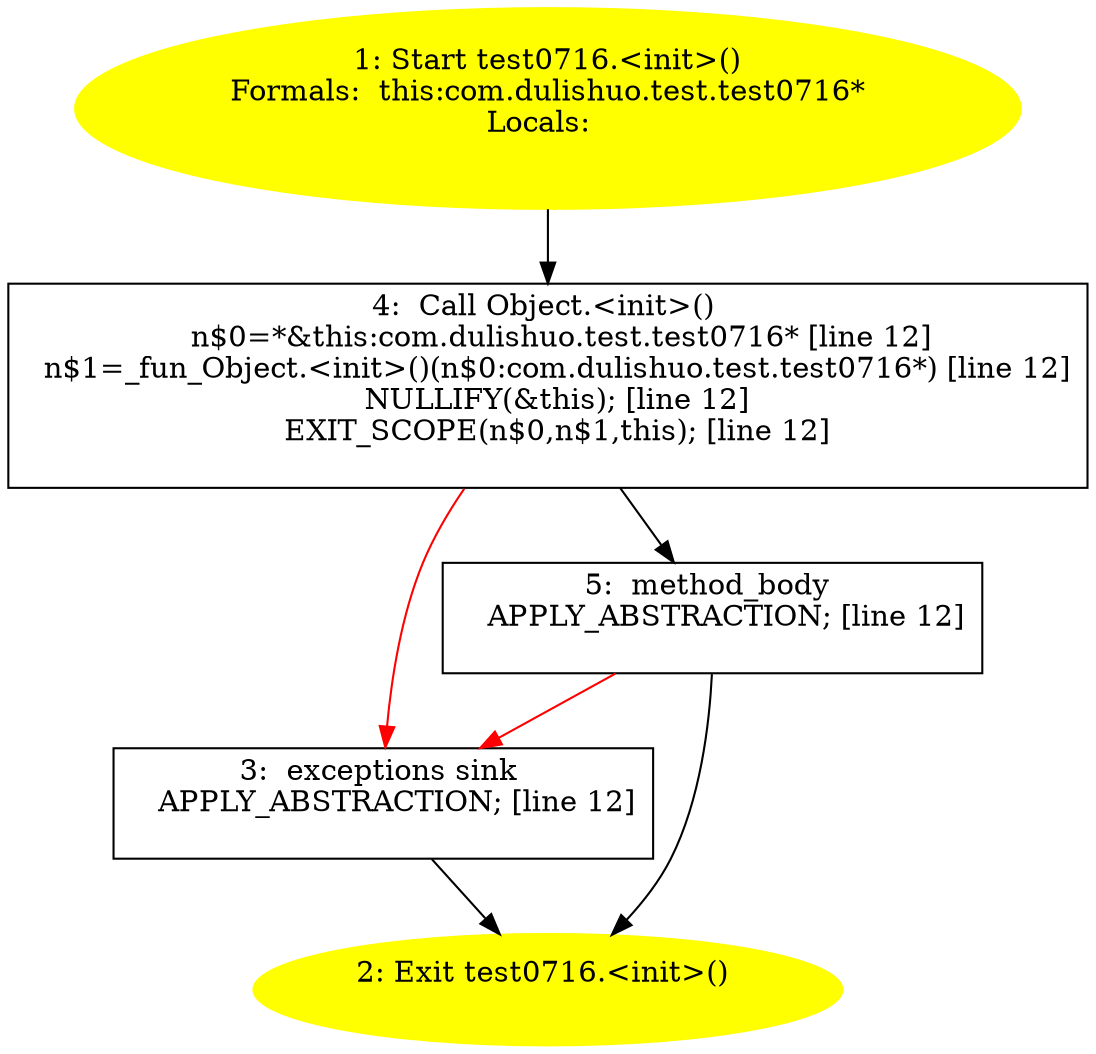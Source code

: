 /* @generated */
digraph cfg {
"com.dulishuo.test.test0716.<init>().39eef4f5931e3fe7b9aa511fcebca04d_1" [label="1: Start test0716.<init>()\nFormals:  this:com.dulishuo.test.test0716*\nLocals:  \n  " color=yellow style=filled]
	

	 "com.dulishuo.test.test0716.<init>().39eef4f5931e3fe7b9aa511fcebca04d_1" -> "com.dulishuo.test.test0716.<init>().39eef4f5931e3fe7b9aa511fcebca04d_4" ;
"com.dulishuo.test.test0716.<init>().39eef4f5931e3fe7b9aa511fcebca04d_2" [label="2: Exit test0716.<init>() \n  " color=yellow style=filled]
	

"com.dulishuo.test.test0716.<init>().39eef4f5931e3fe7b9aa511fcebca04d_3" [label="3:  exceptions sink \n   APPLY_ABSTRACTION; [line 12]\n " shape="box"]
	

	 "com.dulishuo.test.test0716.<init>().39eef4f5931e3fe7b9aa511fcebca04d_3" -> "com.dulishuo.test.test0716.<init>().39eef4f5931e3fe7b9aa511fcebca04d_2" ;
"com.dulishuo.test.test0716.<init>().39eef4f5931e3fe7b9aa511fcebca04d_4" [label="4:  Call Object.<init>() \n   n$0=*&this:com.dulishuo.test.test0716* [line 12]\n  n$1=_fun_Object.<init>()(n$0:com.dulishuo.test.test0716*) [line 12]\n  NULLIFY(&this); [line 12]\n  EXIT_SCOPE(n$0,n$1,this); [line 12]\n " shape="box"]
	

	 "com.dulishuo.test.test0716.<init>().39eef4f5931e3fe7b9aa511fcebca04d_4" -> "com.dulishuo.test.test0716.<init>().39eef4f5931e3fe7b9aa511fcebca04d_5" ;
	 "com.dulishuo.test.test0716.<init>().39eef4f5931e3fe7b9aa511fcebca04d_4" -> "com.dulishuo.test.test0716.<init>().39eef4f5931e3fe7b9aa511fcebca04d_3" [color="red" ];
"com.dulishuo.test.test0716.<init>().39eef4f5931e3fe7b9aa511fcebca04d_5" [label="5:  method_body \n   APPLY_ABSTRACTION; [line 12]\n " shape="box"]
	

	 "com.dulishuo.test.test0716.<init>().39eef4f5931e3fe7b9aa511fcebca04d_5" -> "com.dulishuo.test.test0716.<init>().39eef4f5931e3fe7b9aa511fcebca04d_2" ;
	 "com.dulishuo.test.test0716.<init>().39eef4f5931e3fe7b9aa511fcebca04d_5" -> "com.dulishuo.test.test0716.<init>().39eef4f5931e3fe7b9aa511fcebca04d_3" [color="red" ];
}
